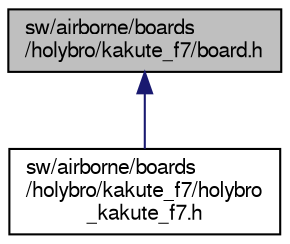 digraph "sw/airborne/boards/holybro/kakute_f7/board.h"
{
  edge [fontname="FreeSans",fontsize="10",labelfontname="FreeSans",labelfontsize="10"];
  node [fontname="FreeSans",fontsize="10",shape=record];
  Node1 [label="sw/airborne/boards\l/holybro/kakute_f7/board.h",height=0.2,width=0.4,color="black", fillcolor="grey75", style="filled", fontcolor="black"];
  Node1 -> Node2 [dir="back",color="midnightblue",fontsize="10",style="solid",fontname="FreeSans"];
  Node2 [label="sw/airborne/boards\l/holybro/kakute_f7/holybro\l_kakute_f7.h",height=0.2,width=0.4,color="black", fillcolor="white", style="filled",URL="$holybro__kakute__f7_8h.html"];
}

